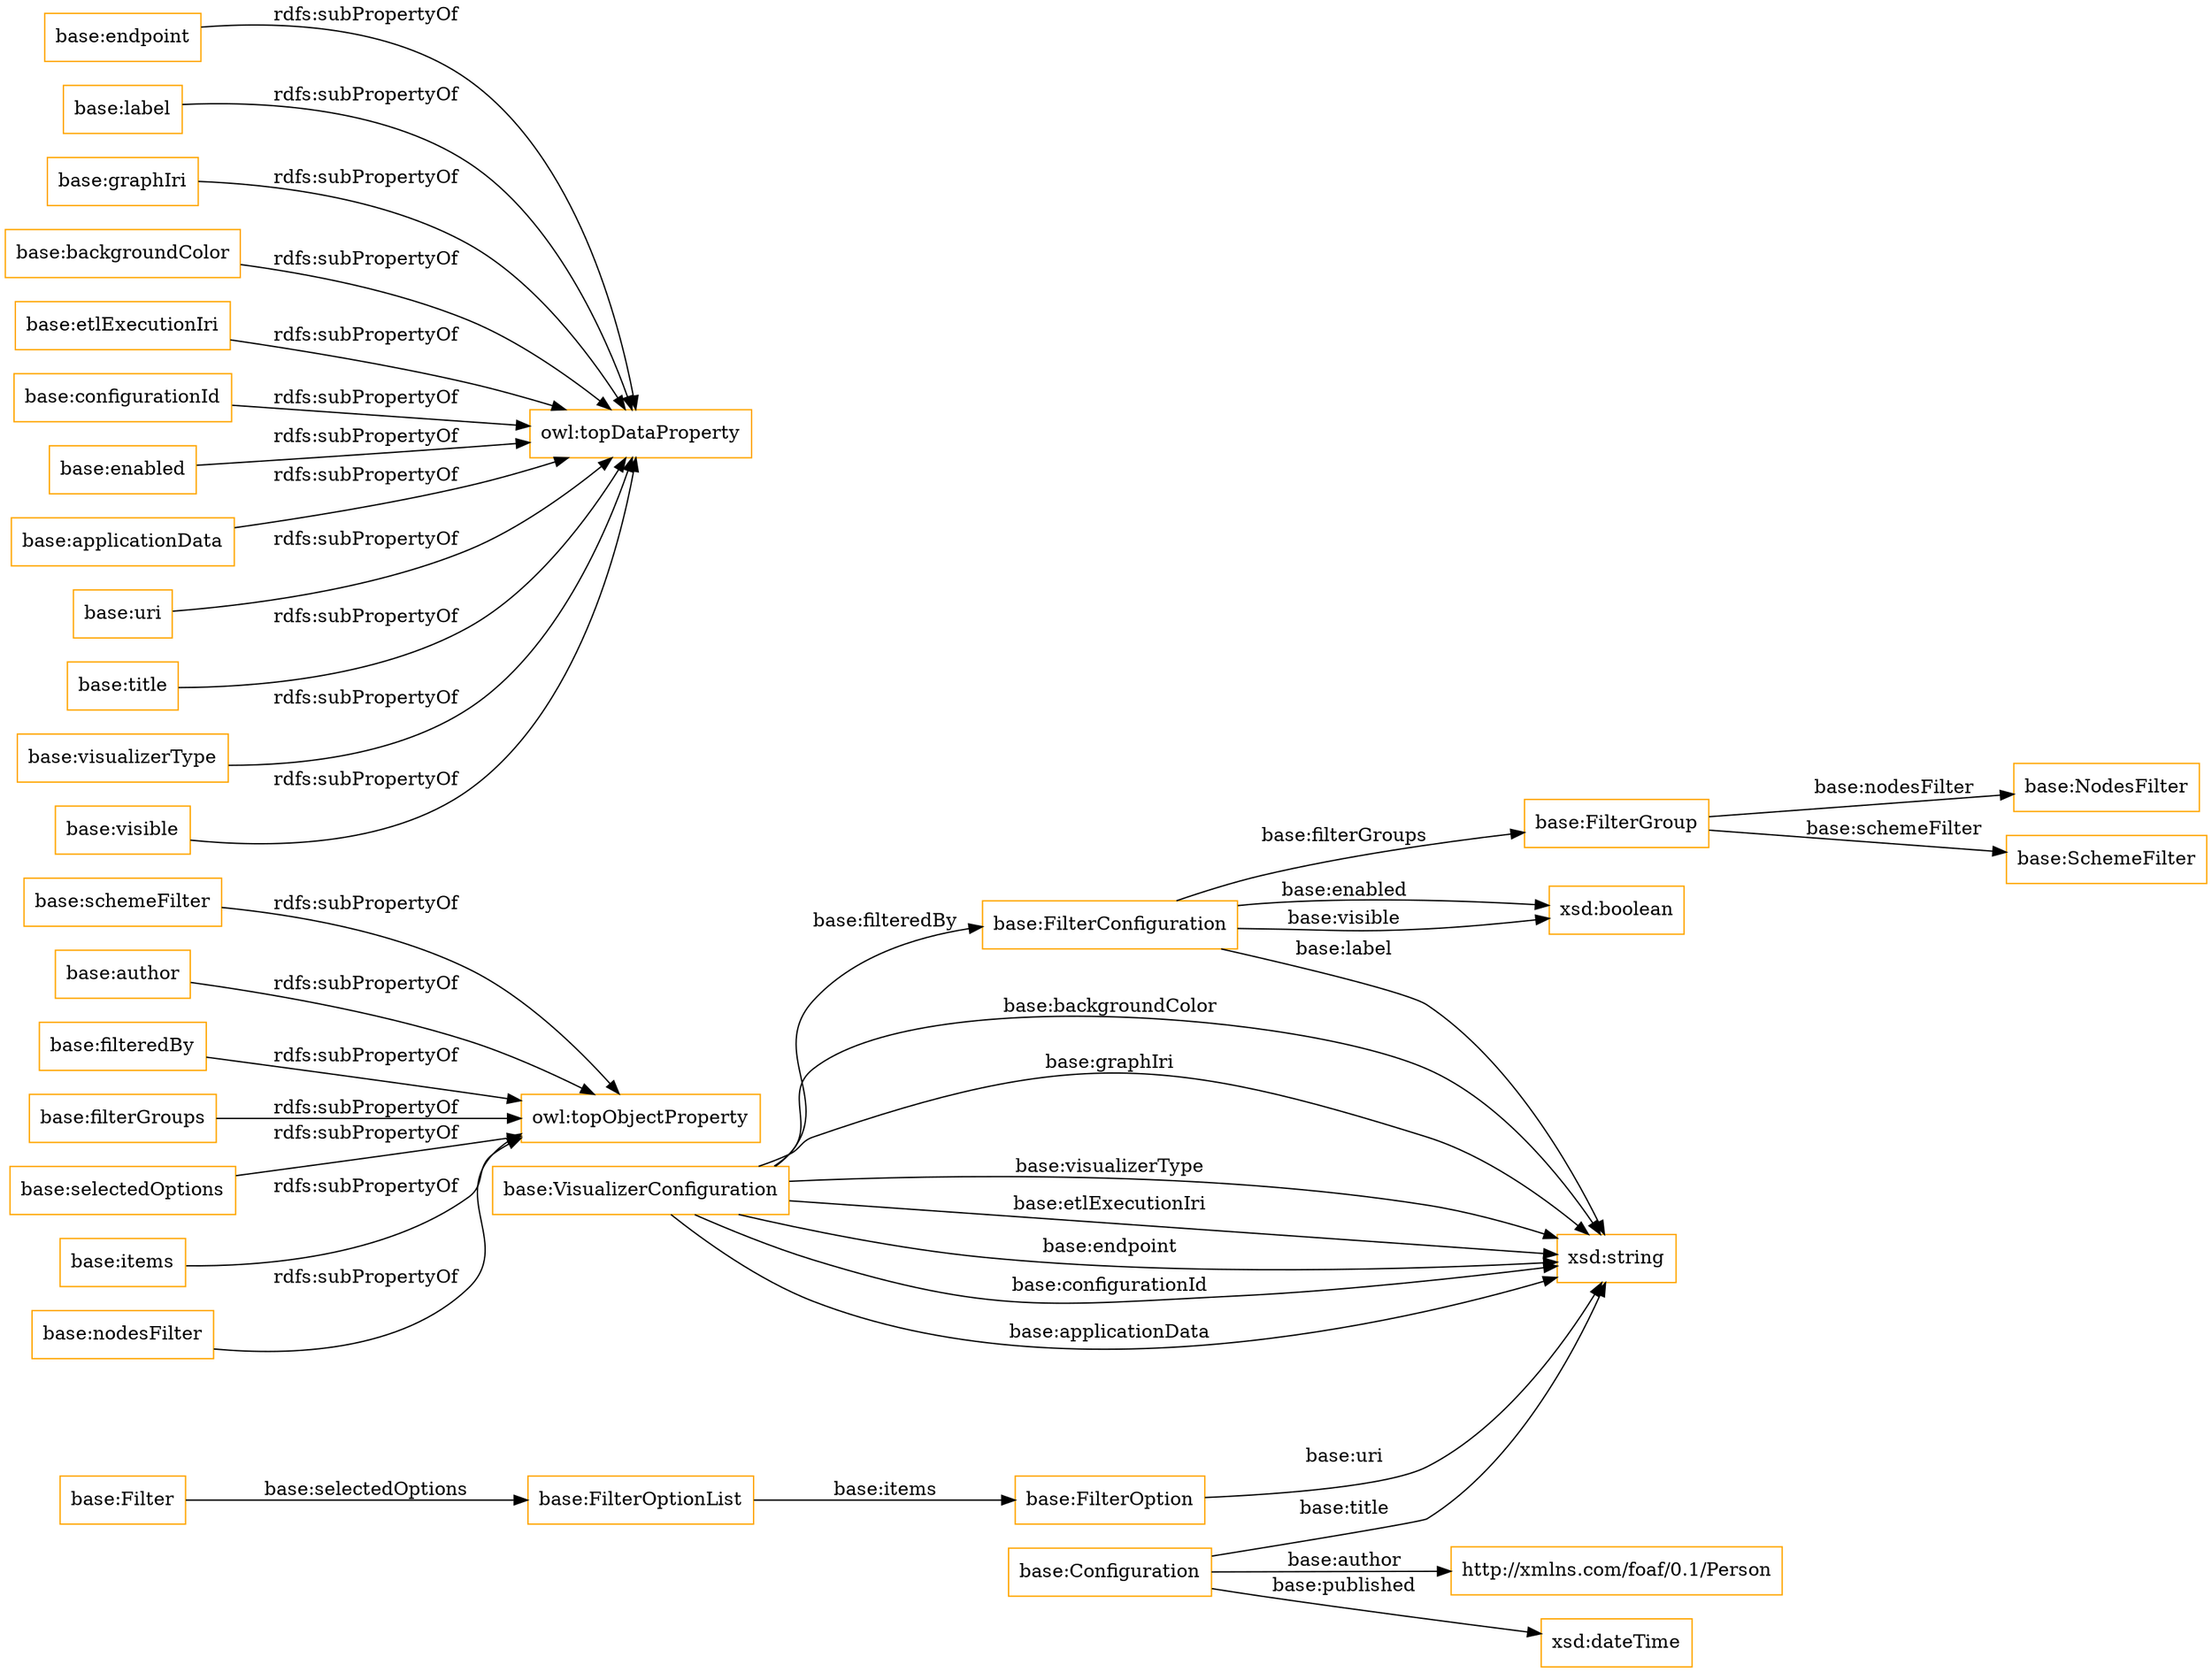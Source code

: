 digraph ar2dtool_diagram { 
rankdir=LR;
size="1501"
node [shape = rectangle, color="orange"]; "base:VisualizerConfiguration" "base:FilterOptionList" "base:FilterGroup" "base:FilterOption" "base:NodesFilter" "base:Filter" "base:SchemeFilter" "http://xmlns.com/foaf/0.1/Person" "base:FilterConfiguration" "base:Configuration" ; /*classes style*/
	"base:schemeFilter" -> "owl:topObjectProperty" [ label = "rdfs:subPropertyOf" ];
	"base:author" -> "owl:topObjectProperty" [ label = "rdfs:subPropertyOf" ];
	"base:endpoint" -> "owl:topDataProperty" [ label = "rdfs:subPropertyOf" ];
	"base:label" -> "owl:topDataProperty" [ label = "rdfs:subPropertyOf" ];
	"base:graphIri" -> "owl:topDataProperty" [ label = "rdfs:subPropertyOf" ];
	"base:filteredBy" -> "owl:topObjectProperty" [ label = "rdfs:subPropertyOf" ];
	"base:filterGroups" -> "owl:topObjectProperty" [ label = "rdfs:subPropertyOf" ];
	"base:selectedOptions" -> "owl:topObjectProperty" [ label = "rdfs:subPropertyOf" ];
	"base:backgroundColor" -> "owl:topDataProperty" [ label = "rdfs:subPropertyOf" ];
	"base:etlExecutionIri" -> "owl:topDataProperty" [ label = "rdfs:subPropertyOf" ];
	"base:items" -> "owl:topObjectProperty" [ label = "rdfs:subPropertyOf" ];
	"base:configurationId" -> "owl:topDataProperty" [ label = "rdfs:subPropertyOf" ];
	"base:enabled" -> "owl:topDataProperty" [ label = "rdfs:subPropertyOf" ];
	"base:applicationData" -> "owl:topDataProperty" [ label = "rdfs:subPropertyOf" ];
	"base:nodesFilter" -> "owl:topObjectProperty" [ label = "rdfs:subPropertyOf" ];
	"base:uri" -> "owl:topDataProperty" [ label = "rdfs:subPropertyOf" ];
	"base:title" -> "owl:topDataProperty" [ label = "rdfs:subPropertyOf" ];
	"base:visualizerType" -> "owl:topDataProperty" [ label = "rdfs:subPropertyOf" ];
	"base:visible" -> "owl:topDataProperty" [ label = "rdfs:subPropertyOf" ];
	"base:VisualizerConfiguration" -> "base:FilterConfiguration" [ label = "base:filteredBy" ];
	"base:FilterOption" -> "xsd:string" [ label = "base:uri" ];
	"base:VisualizerConfiguration" -> "xsd:string" [ label = "base:backgroundColor" ];
	"base:Configuration" -> "xsd:string" [ label = "base:title" ];
	"base:FilterOptionList" -> "base:FilterOption" [ label = "base:items" ];
	"base:FilterConfiguration" -> "base:FilterGroup" [ label = "base:filterGroups" ];
	"base:FilterGroup" -> "base:NodesFilter" [ label = "base:nodesFilter" ];
	"base:FilterConfiguration" -> "xsd:boolean" [ label = "base:enabled" ];
	"base:FilterGroup" -> "base:SchemeFilter" [ label = "base:schemeFilter" ];
	"base:VisualizerConfiguration" -> "xsd:string" [ label = "base:graphIri" ];
	"base:VisualizerConfiguration" -> "xsd:string" [ label = "base:visualizerType" ];
	"base:VisualizerConfiguration" -> "xsd:string" [ label = "base:etlExecutionIri" ];
	"base:FilterConfiguration" -> "xsd:string" [ label = "base:label" ];
	"base:VisualizerConfiguration" -> "xsd:string" [ label = "base:endpoint" ];
	"base:VisualizerConfiguration" -> "xsd:string" [ label = "base:configurationId" ];
	"base:Filter" -> "base:FilterOptionList" [ label = "base:selectedOptions" ];
	"base:VisualizerConfiguration" -> "xsd:string" [ label = "base:applicationData" ];
	"base:Configuration" -> "http://xmlns.com/foaf/0.1/Person" [ label = "base:author" ];
	"base:FilterConfiguration" -> "xsd:boolean" [ label = "base:visible" ];
	"base:Configuration" -> "xsd:dateTime" [ label = "base:published" ];

}
